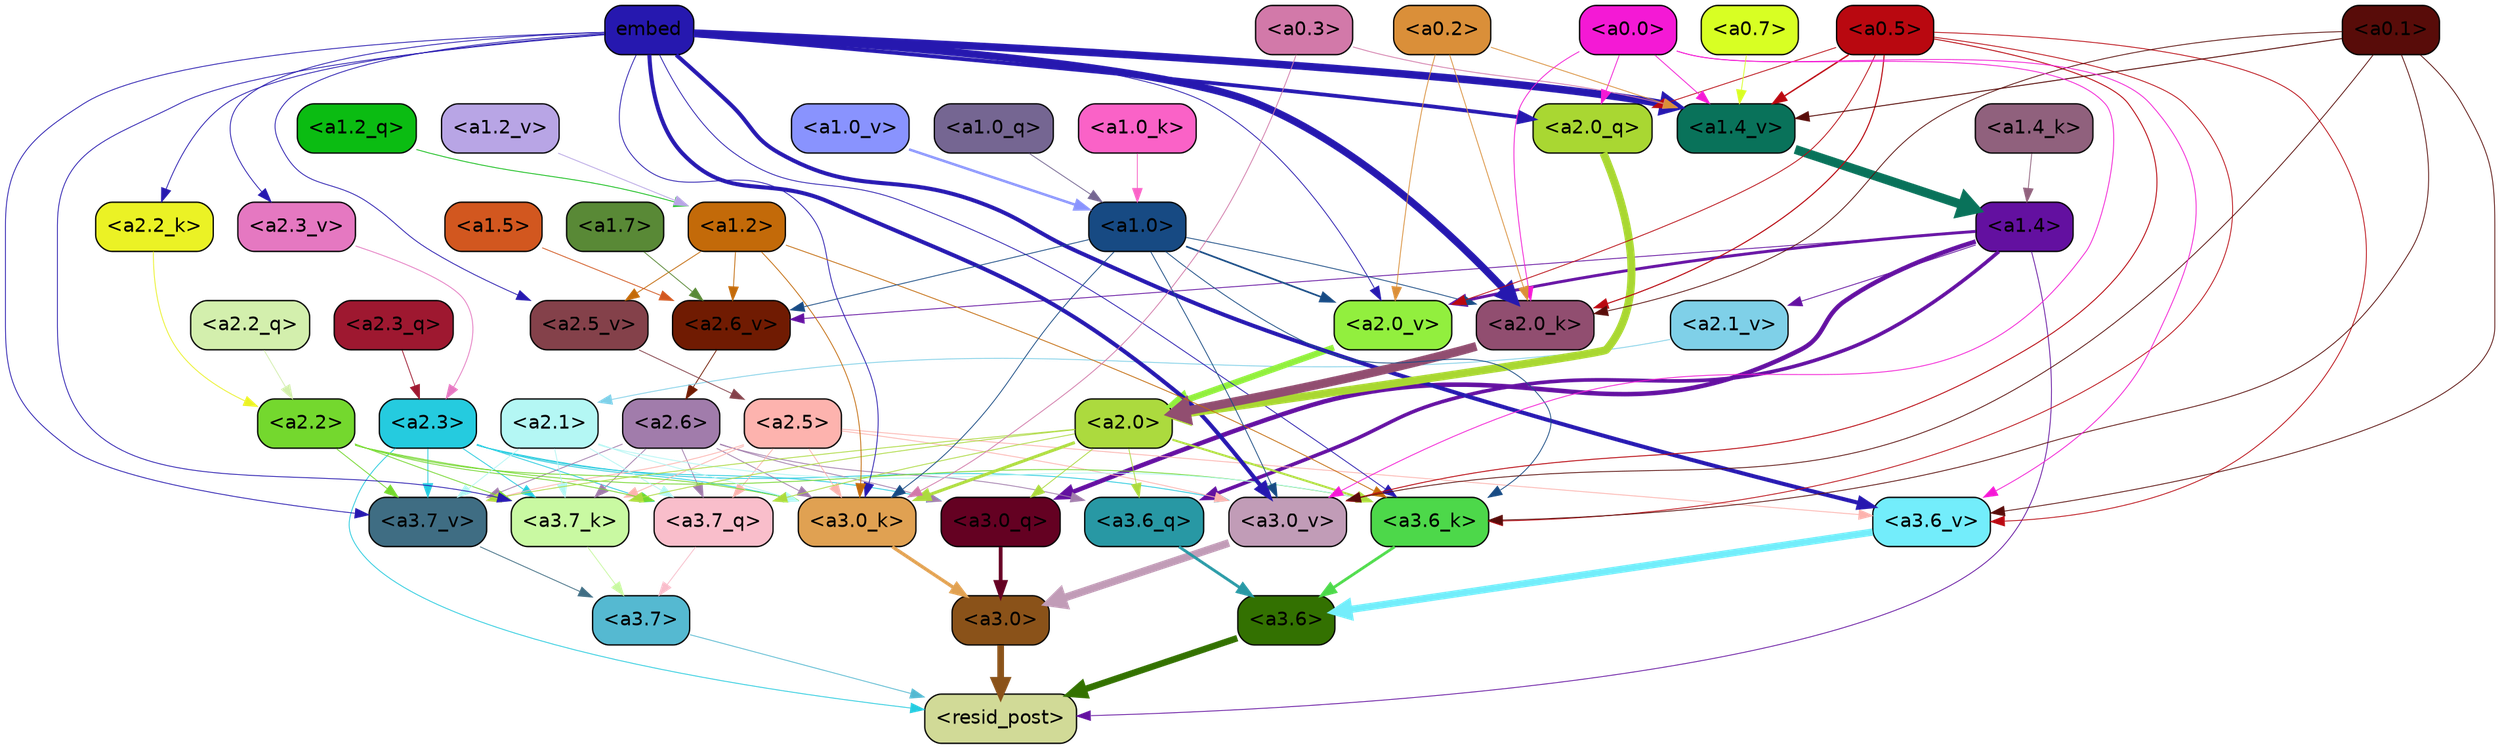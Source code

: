 strict digraph "" {
	graph [bgcolor=transparent,
		layout=dot,
		overlap=false,
		splines=true
	];
	"<a3.7>"	[color=black,
		fillcolor="#55b9d1",
		fontname=Helvetica,
		shape=box,
		style="filled, rounded"];
	"<resid_post>"	[color=black,
		fillcolor="#d1da97",
		fontname=Helvetica,
		shape=box,
		style="filled, rounded"];
	"<a3.7>" -> "<resid_post>"	[color="#55b9d1",
		penwidth=0.6];
	"<a3.6>"	[color=black,
		fillcolor="#337101",
		fontname=Helvetica,
		shape=box,
		style="filled, rounded"];
	"<a3.6>" -> "<resid_post>"	[color="#337101",
		penwidth=4.751612067222595];
	"<a3.0>"	[color=black,
		fillcolor="#8a5219",
		fontname=Helvetica,
		shape=box,
		style="filled, rounded"];
	"<a3.0>" -> "<resid_post>"	[color="#8a5219",
		penwidth=4.884142994880676];
	"<a2.3>"	[color=black,
		fillcolor="#25cbdf",
		fontname=Helvetica,
		shape=box,
		style="filled, rounded"];
	"<a2.3>" -> "<resid_post>"	[color="#25cbdf",
		penwidth=0.6];
	"<a3.7_q>"	[color=black,
		fillcolor="#f9becb",
		fontname=Helvetica,
		shape=box,
		style="filled, rounded"];
	"<a2.3>" -> "<a3.7_q>"	[color="#25cbdf",
		penwidth=0.6];
	"<a3.0_q>"	[color=black,
		fillcolor="#640122",
		fontname=Helvetica,
		shape=box,
		style="filled, rounded"];
	"<a2.3>" -> "<a3.0_q>"	[color="#25cbdf",
		penwidth=0.6];
	"<a3.7_k>"	[color=black,
		fillcolor="#c9f9a2",
		fontname=Helvetica,
		shape=box,
		style="filled, rounded"];
	"<a2.3>" -> "<a3.7_k>"	[color="#25cbdf",
		penwidth=0.6];
	"<a3.0_k>"	[color=black,
		fillcolor="#e0a152",
		fontname=Helvetica,
		shape=box,
		style="filled, rounded"];
	"<a2.3>" -> "<a3.0_k>"	[color="#25cbdf",
		penwidth=0.6];
	"<a3.7_v>"	[color=black,
		fillcolor="#3f6d83",
		fontname=Helvetica,
		shape=box,
		style="filled, rounded"];
	"<a2.3>" -> "<a3.7_v>"	[color="#25cbdf",
		penwidth=0.6];
	"<a3.0_v>"	[color=black,
		fillcolor="#c19cb7",
		fontname=Helvetica,
		shape=box,
		style="filled, rounded"];
	"<a2.3>" -> "<a3.0_v>"	[color="#25cbdf",
		penwidth=0.6];
	"<a1.4>"	[color=black,
		fillcolor="#6310a0",
		fontname=Helvetica,
		shape=box,
		style="filled, rounded"];
	"<a1.4>" -> "<resid_post>"	[color="#6310a0",
		penwidth=0.6];
	"<a3.6_q>"	[color=black,
		fillcolor="#2898a4",
		fontname=Helvetica,
		shape=box,
		style="filled, rounded"];
	"<a1.4>" -> "<a3.6_q>"	[color="#6310a0",
		penwidth=2.6469622254371643];
	"<a1.4>" -> "<a3.0_q>"	[color="#6310a0",
		penwidth=3.3040847778320312];
	"<a2.6_v>"	[color=black,
		fillcolor="#701b02",
		fontname=Helvetica,
		shape=box,
		style="filled, rounded"];
	"<a1.4>" -> "<a2.6_v>"	[color="#6310a0",
		penwidth=0.6];
	"<a2.1_v>"	[color=black,
		fillcolor="#7fd0e8",
		fontname=Helvetica,
		shape=box,
		style="filled, rounded"];
	"<a1.4>" -> "<a2.1_v>"	[color="#6310a0",
		penwidth=0.6];
	"<a2.0_v>"	[color=black,
		fillcolor="#92ef3e",
		fontname=Helvetica,
		shape=box,
		style="filled, rounded"];
	"<a1.4>" -> "<a2.0_v>"	[color="#6310a0",
		penwidth=2.1286070346832275];
	"<a3.7_q>" -> "<a3.7>"	[color="#f9becb",
		penwidth=0.6];
	"<a3.6_q>" -> "<a3.6>"	[color="#2898a4",
		penwidth=2.091020345687866];
	"<a3.0_q>" -> "<a3.0>"	[color="#640122",
		penwidth=2.7421876192092896];
	"<a3.7_k>" -> "<a3.7>"	[color="#c9f9a2",
		penwidth=0.6];
	"<a3.6_k>"	[color=black,
		fillcolor="#4dd84a",
		fontname=Helvetica,
		shape=box,
		style="filled, rounded"];
	"<a3.6_k>" -> "<a3.6>"	[color="#4dd84a",
		penwidth=2.048597991466522];
	"<a3.0_k>" -> "<a3.0>"	[color="#e0a152",
		penwidth=2.476402521133423];
	"<a3.7_v>" -> "<a3.7>"	[color="#3f6d83",
		penwidth=0.6];
	"<a3.6_v>"	[color=black,
		fillcolor="#73edfb",
		fontname=Helvetica,
		shape=box,
		style="filled, rounded"];
	"<a3.6_v>" -> "<a3.6>"	[color="#73edfb",
		penwidth=5.2550448179244995];
	"<a3.0_v>" -> "<a3.0>"	[color="#c19cb7",
		penwidth=5.652270674705505];
	"<a2.6>"	[color=black,
		fillcolor="#a17cab",
		fontname=Helvetica,
		shape=box,
		style="filled, rounded"];
	"<a2.6>" -> "<a3.7_q>"	[color="#a17cab",
		penwidth=0.6];
	"<a2.6>" -> "<a3.6_q>"	[color="#a17cab",
		penwidth=0.6];
	"<a2.6>" -> "<a3.0_q>"	[color="#a17cab",
		penwidth=0.6];
	"<a2.6>" -> "<a3.7_k>"	[color="#a17cab",
		penwidth=0.6];
	"<a2.6>" -> "<a3.0_k>"	[color="#a17cab",
		penwidth=0.6];
	"<a2.6>" -> "<a3.7_v>"	[color="#a17cab",
		penwidth=0.6];
	"<a2.5>"	[color=black,
		fillcolor="#fdb3ae",
		fontname=Helvetica,
		shape=box,
		style="filled, rounded"];
	"<a2.5>" -> "<a3.7_q>"	[color="#fdb3ae",
		penwidth=0.6];
	"<a2.5>" -> "<a3.7_k>"	[color="#fdb3ae",
		penwidth=0.6];
	"<a2.5>" -> "<a3.0_k>"	[color="#fdb3ae",
		penwidth=0.6];
	"<a2.5>" -> "<a3.7_v>"	[color="#fdb3ae",
		penwidth=0.6];
	"<a2.5>" -> "<a3.6_v>"	[color="#fdb3ae",
		penwidth=0.6];
	"<a2.5>" -> "<a3.0_v>"	[color="#fdb3ae",
		penwidth=0.6];
	"<a2.2>"	[color=black,
		fillcolor="#74d82e",
		fontname=Helvetica,
		shape=box,
		style="filled, rounded"];
	"<a2.2>" -> "<a3.7_q>"	[color="#74d82e",
		penwidth=0.6];
	"<a2.2>" -> "<a3.7_k>"	[color="#74d82e",
		penwidth=0.6];
	"<a2.2>" -> "<a3.6_k>"	[color="#74d82e",
		penwidth=0.6];
	"<a2.2>" -> "<a3.0_k>"	[color="#74d82e",
		penwidth=0.6];
	"<a2.2>" -> "<a3.7_v>"	[color="#74d82e",
		penwidth=0.6];
	"<a2.1>"	[color=black,
		fillcolor="#b4f7f4",
		fontname=Helvetica,
		shape=box,
		style="filled, rounded"];
	"<a2.1>" -> "<a3.7_q>"	[color="#b4f7f4",
		penwidth=0.6];
	"<a2.1>" -> "<a3.7_k>"	[color="#b4f7f4",
		penwidth=0.6];
	"<a2.1>" -> "<a3.6_k>"	[color="#b4f7f4",
		penwidth=0.6];
	"<a2.1>" -> "<a3.0_k>"	[color="#b4f7f4",
		penwidth=0.6];
	"<a2.1>" -> "<a3.7_v>"	[color="#b4f7f4",
		penwidth=0.6];
	"<a2.0>"	[color=black,
		fillcolor="#acda3e",
		fontname=Helvetica,
		shape=box,
		style="filled, rounded"];
	"<a2.0>" -> "<a3.7_q>"	[color="#acda3e",
		penwidth=0.6];
	"<a2.0>" -> "<a3.6_q>"	[color="#acda3e",
		penwidth=0.6];
	"<a2.0>" -> "<a3.0_q>"	[color="#acda3e",
		penwidth=0.6];
	"<a2.0>" -> "<a3.7_k>"	[color="#acda3e",
		penwidth=0.6];
	"<a2.0>" -> "<a3.6_k>"	[color="#acda3e",
		penwidth=1.4757367372512817];
	"<a2.0>" -> "<a3.0_k>"	[color="#acda3e",
		penwidth=2.2137351036071777];
	"<a2.0>" -> "<a3.7_v>"	[color="#acda3e",
		penwidth=0.6];
	embed	[color=black,
		fillcolor="#2618af",
		fontname=Helvetica,
		shape=box,
		style="filled, rounded"];
	embed -> "<a3.7_k>"	[color="#2618af",
		penwidth=0.6];
	embed -> "<a3.6_k>"	[color="#2618af",
		penwidth=0.6];
	embed -> "<a3.0_k>"	[color="#2618af",
		penwidth=0.6];
	embed -> "<a3.7_v>"	[color="#2618af",
		penwidth=0.6];
	embed -> "<a3.6_v>"	[color="#2618af",
		penwidth=2.9582033157348633];
	embed -> "<a3.0_v>"	[color="#2618af",
		penwidth=2.972973108291626];
	"<a2.0_q>"	[color=black,
		fillcolor="#a9d732",
		fontname=Helvetica,
		shape=box,
		style="filled, rounded"];
	embed -> "<a2.0_q>"	[color="#2618af",
		penwidth=2.7699792869389057];
	"<a2.2_k>"	[color=black,
		fillcolor="#ebf225",
		fontname=Helvetica,
		shape=box,
		style="filled, rounded"];
	embed -> "<a2.2_k>"	[color="#2618af",
		penwidth=0.6];
	"<a2.0_k>"	[color=black,
		fillcolor="#914e70",
		fontname=Helvetica,
		shape=box,
		style="filled, rounded"];
	embed -> "<a2.0_k>"	[color="#2618af",
		penwidth=5.362775564193726];
	"<a2.5_v>"	[color=black,
		fillcolor="#84414a",
		fontname=Helvetica,
		shape=box,
		style="filled, rounded"];
	embed -> "<a2.5_v>"	[color="#2618af",
		penwidth=0.6];
	"<a2.3_v>"	[color=black,
		fillcolor="#e578c1",
		fontname=Helvetica,
		shape=box,
		style="filled, rounded"];
	embed -> "<a2.3_v>"	[color="#2618af",
		penwidth=0.6];
	embed -> "<a2.0_v>"	[color="#2618af",
		penwidth=0.6];
	"<a1.4_v>"	[color=black,
		fillcolor="#09725a",
		fontname=Helvetica,
		shape=box,
		style="filled, rounded"];
	embed -> "<a1.4_v>"	[color="#2618af",
		penwidth=5.545122385025024];
	"<a1.2>"	[color=black,
		fillcolor="#c36a09",
		fontname=Helvetica,
		shape=box,
		style="filled, rounded"];
	"<a1.2>" -> "<a3.6_k>"	[color="#c36a09",
		penwidth=0.6];
	"<a1.2>" -> "<a3.0_k>"	[color="#c36a09",
		penwidth=0.6];
	"<a1.2>" -> "<a2.6_v>"	[color="#c36a09",
		penwidth=0.6];
	"<a1.2>" -> "<a2.5_v>"	[color="#c36a09",
		penwidth=0.6];
	"<a1.0>"	[color=black,
		fillcolor="#174a83",
		fontname=Helvetica,
		shape=box,
		style="filled, rounded"];
	"<a1.0>" -> "<a3.6_k>"	[color="#174a83",
		penwidth=0.6];
	"<a1.0>" -> "<a3.0_k>"	[color="#174a83",
		penwidth=0.6];
	"<a1.0>" -> "<a3.0_v>"	[color="#174a83",
		penwidth=0.6];
	"<a1.0>" -> "<a2.0_k>"	[color="#174a83",
		penwidth=0.6];
	"<a1.0>" -> "<a2.6_v>"	[color="#174a83",
		penwidth=0.6];
	"<a1.0>" -> "<a2.0_v>"	[color="#174a83",
		penwidth=1.2240618467330933];
	"<a0.5>"	[color=black,
		fillcolor="#b90810",
		fontname=Helvetica,
		shape=box,
		style="filled, rounded"];
	"<a0.5>" -> "<a3.6_k>"	[color="#b90810",
		penwidth=0.6];
	"<a0.5>" -> "<a3.6_v>"	[color="#b90810",
		penwidth=0.6];
	"<a0.5>" -> "<a3.0_v>"	[color="#b90810",
		penwidth=0.6790935099124908];
	"<a0.5>" -> "<a2.0_q>"	[color="#b90810",
		penwidth=0.6];
	"<a0.5>" -> "<a2.0_k>"	[color="#b90810",
		penwidth=0.7897988557815552];
	"<a0.5>" -> "<a2.0_v>"	[color="#b90810",
		penwidth=0.6];
	"<a0.5>" -> "<a1.4_v>"	[color="#b90810",
		penwidth=1.0479987859725952];
	"<a0.1>"	[color=black,
		fillcolor="#580c09",
		fontname=Helvetica,
		shape=box,
		style="filled, rounded"];
	"<a0.1>" -> "<a3.6_k>"	[color="#580c09",
		penwidth=0.6];
	"<a0.1>" -> "<a3.6_v>"	[color="#580c09",
		penwidth=0.6];
	"<a0.1>" -> "<a3.0_v>"	[color="#580c09",
		penwidth=0.6];
	"<a0.1>" -> "<a2.0_k>"	[color="#580c09",
		penwidth=0.6];
	"<a0.1>" -> "<a1.4_v>"	[color="#580c09",
		penwidth=0.7031502723693848];
	"<a0.3>"	[color=black,
		fillcolor="#d279a9",
		fontname=Helvetica,
		shape=box,
		style="filled, rounded"];
	"<a0.3>" -> "<a3.0_k>"	[color="#d279a9",
		penwidth=0.6];
	"<a0.3>" -> "<a1.4_v>"	[color="#d279a9",
		penwidth=0.6];
	"<a0.0>"	[color=black,
		fillcolor="#f419d5",
		fontname=Helvetica,
		shape=box,
		style="filled, rounded"];
	"<a0.0>" -> "<a3.6_v>"	[color="#f419d5",
		penwidth=0.6];
	"<a0.0>" -> "<a3.0_v>"	[color="#f419d5",
		penwidth=0.6];
	"<a0.0>" -> "<a2.0_q>"	[color="#f419d5",
		penwidth=0.6];
	"<a0.0>" -> "<a2.0_k>"	[color="#f419d5",
		penwidth=0.6];
	"<a0.0>" -> "<a1.4_v>"	[color="#f419d5",
		penwidth=0.6];
	"<a2.3_q>"	[color=black,
		fillcolor="#9e1830",
		fontname=Helvetica,
		shape=box,
		style="filled, rounded"];
	"<a2.3_q>" -> "<a2.3>"	[color="#9e1830",
		penwidth=0.6];
	"<a2.2_q>"	[color=black,
		fillcolor="#d3efad",
		fontname=Helvetica,
		shape=box,
		style="filled, rounded"];
	"<a2.2_q>" -> "<a2.2>"	[color="#d3efad",
		penwidth=0.6];
	"<a2.0_q>" -> "<a2.0>"	[color="#a9d732",
		penwidth=5.819834470748901];
	"<a2.2_k>" -> "<a2.2>"	[color="#ebf225",
		penwidth=0.6];
	"<a2.0_k>" -> "<a2.0>"	[color="#914e70",
		penwidth=6.470837593078613];
	"<a2.6_v>" -> "<a2.6>"	[color="#701b02",
		penwidth=0.6];
	"<a2.5_v>" -> "<a2.5>"	[color="#84414a",
		penwidth=0.6];
	"<a2.3_v>" -> "<a2.3>"	[color="#e578c1",
		penwidth=0.6];
	"<a2.1_v>" -> "<a2.1>"	[color="#7fd0e8",
		penwidth=0.6];
	"<a2.0_v>" -> "<a2.0>"	[color="#92ef3e",
		penwidth=4.5950857400894165];
	"<a0.2>"	[color=black,
		fillcolor="#da8f39",
		fontname=Helvetica,
		shape=box,
		style="filled, rounded"];
	"<a0.2>" -> "<a2.0_k>"	[color="#da8f39",
		penwidth=0.6];
	"<a0.2>" -> "<a2.0_v>"	[color="#da8f39",
		penwidth=0.6];
	"<a0.2>" -> "<a1.4_v>"	[color="#da8f39",
		penwidth=0.6];
	"<a1.7>"	[color=black,
		fillcolor="#598936",
		fontname=Helvetica,
		shape=box,
		style="filled, rounded"];
	"<a1.7>" -> "<a2.6_v>"	[color="#598936",
		penwidth=0.6];
	"<a1.5>"	[color=black,
		fillcolor="#d2571f",
		fontname=Helvetica,
		shape=box,
		style="filled, rounded"];
	"<a1.5>" -> "<a2.6_v>"	[color="#d2571f",
		penwidth=0.6];
	"<a1.2_q>"	[color=black,
		fillcolor="#0bbc12",
		fontname=Helvetica,
		shape=box,
		style="filled, rounded"];
	"<a1.2_q>" -> "<a1.2>"	[color="#0bbc12",
		penwidth=0.6];
	"<a1.0_q>"	[color=black,
		fillcolor="#756692",
		fontname=Helvetica,
		shape=box,
		style="filled, rounded"];
	"<a1.0_q>" -> "<a1.0>"	[color="#756692",
		penwidth=0.6];
	"<a1.4_k>"	[color=black,
		fillcolor="#90617d",
		fontname=Helvetica,
		shape=box,
		style="filled, rounded"];
	"<a1.4_k>" -> "<a1.4>"	[color="#90617d",
		penwidth=0.6];
	"<a1.0_k>"	[color=black,
		fillcolor="#fa62c7",
		fontname=Helvetica,
		shape=box,
		style="filled, rounded"];
	"<a1.0_k>" -> "<a1.0>"	[color="#fa62c7",
		penwidth=0.6];
	"<a1.4_v>" -> "<a1.4>"	[color="#09725a",
		penwidth=6.635385513305664];
	"<a1.2_v>"	[color=black,
		fillcolor="#b8a5e5",
		fontname=Helvetica,
		shape=box,
		style="filled, rounded"];
	"<a1.2_v>" -> "<a1.2>"	[color="#b8a5e5",
		penwidth=0.6];
	"<a1.0_v>"	[color=black,
		fillcolor="#8993fe",
		fontname=Helvetica,
		shape=box,
		style="filled, rounded"];
	"<a1.0_v>" -> "<a1.0>"	[color="#8993fe",
		penwidth=1.807669460773468];
	"<a0.7>"	[color=black,
		fillcolor="#d8ff23",
		fontname=Helvetica,
		shape=box,
		style="filled, rounded"];
	"<a0.7>" -> "<a1.4_v>"	[color="#d8ff23",
		penwidth=0.6];
}
